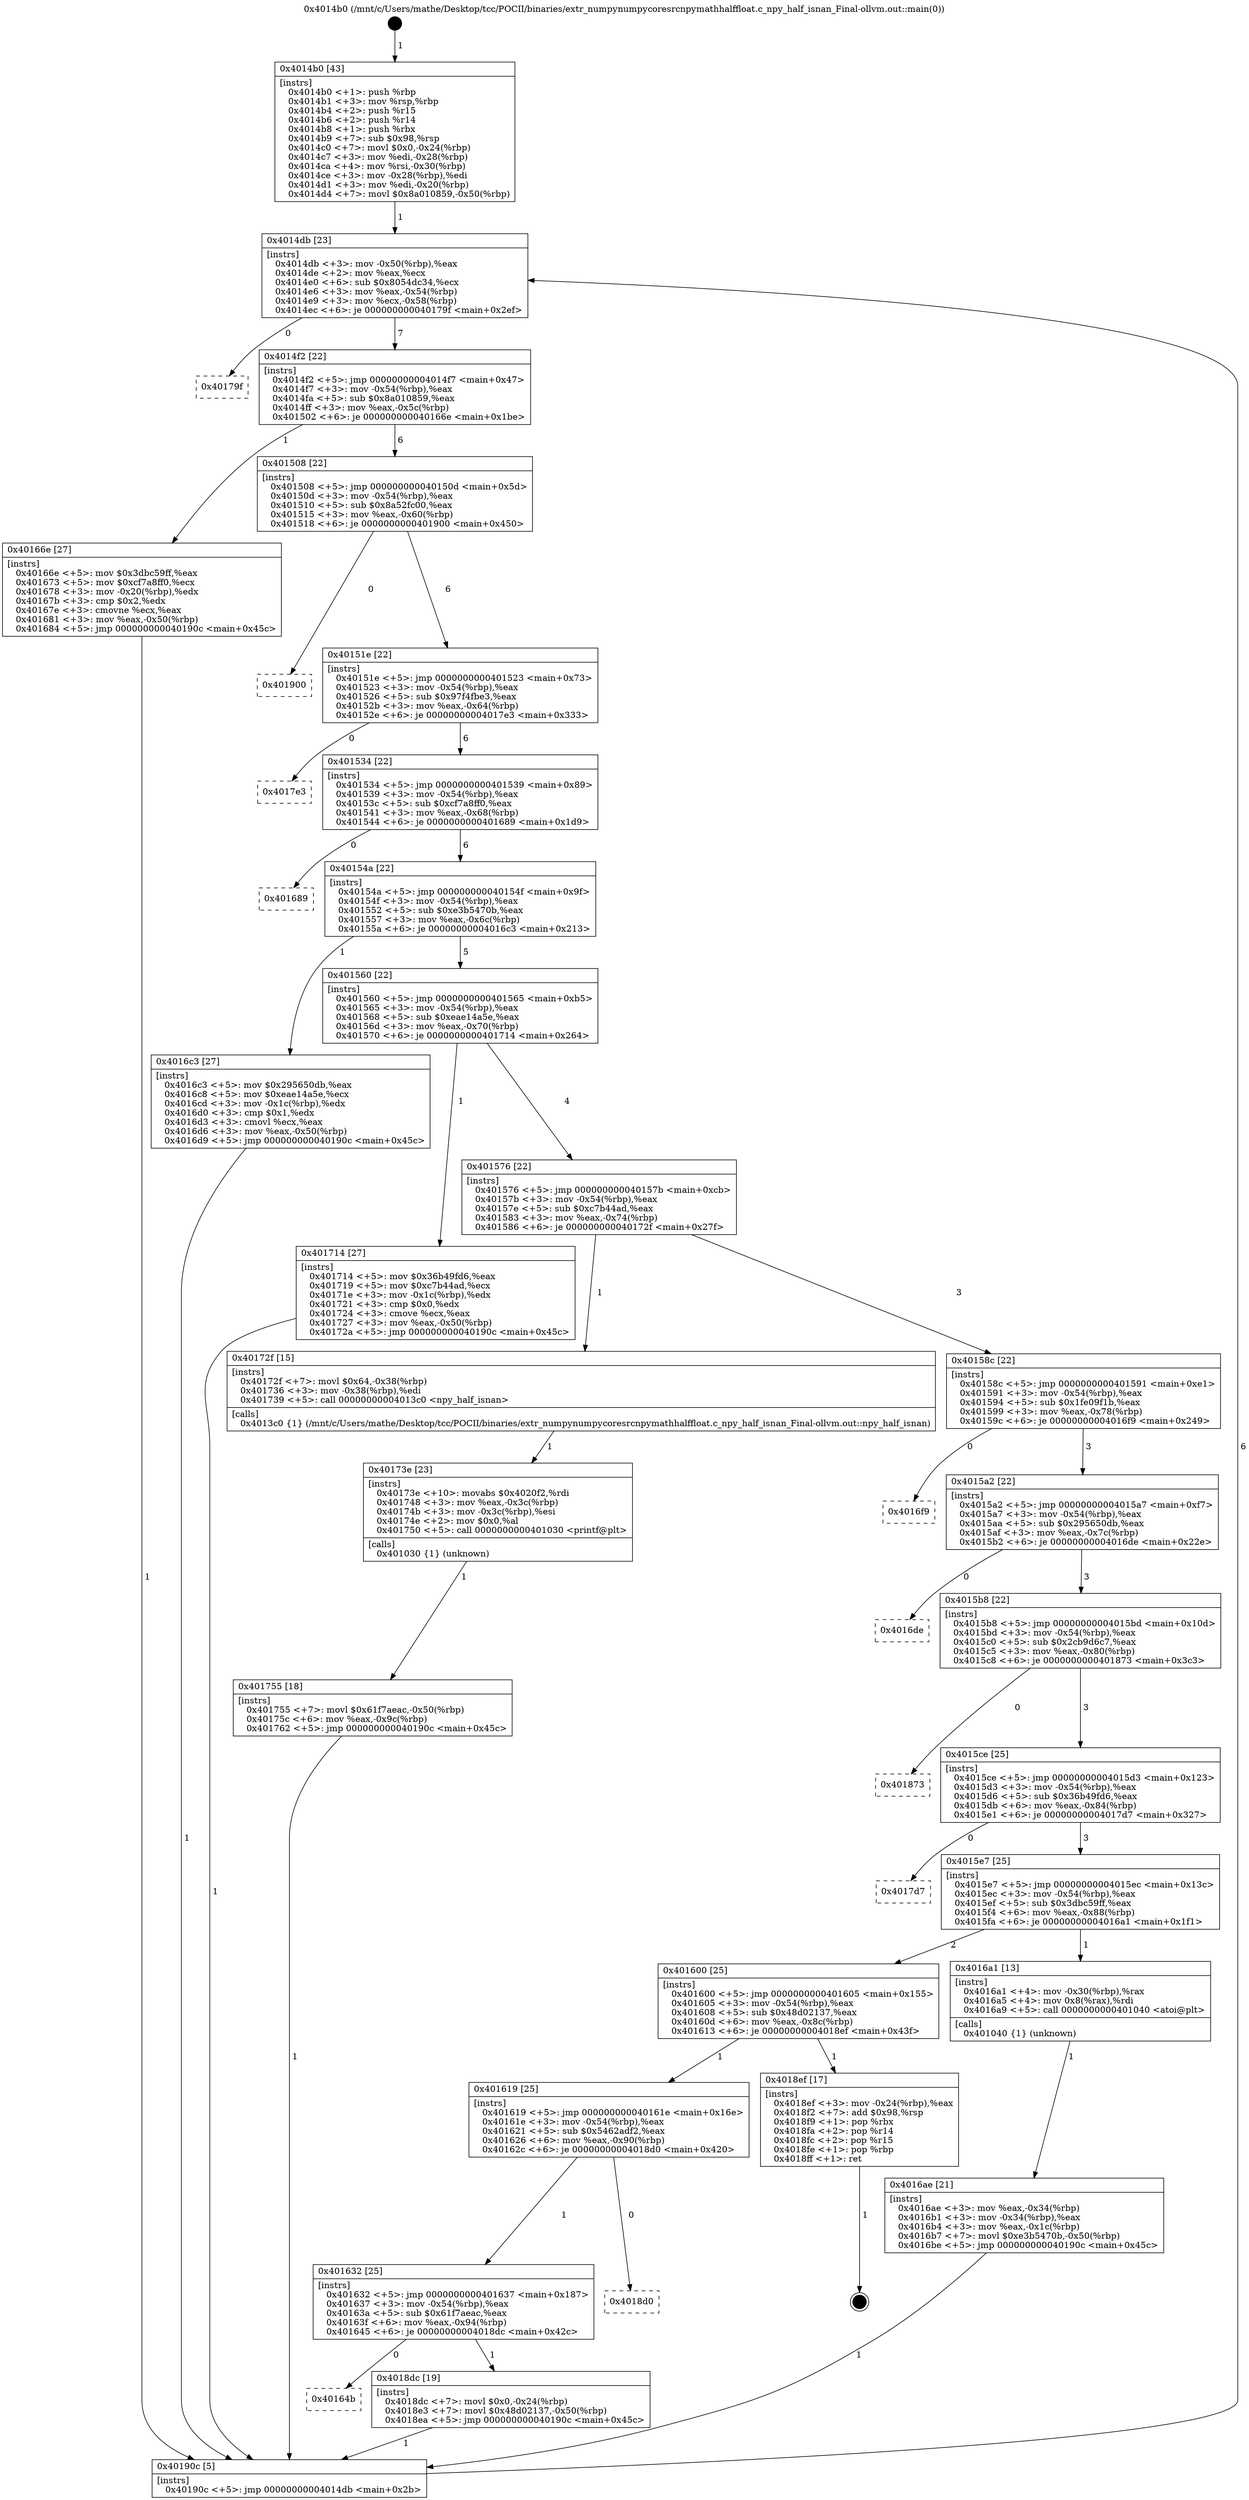 digraph "0x4014b0" {
  label = "0x4014b0 (/mnt/c/Users/mathe/Desktop/tcc/POCII/binaries/extr_numpynumpycoresrcnpymathhalffloat.c_npy_half_isnan_Final-ollvm.out::main(0))"
  labelloc = "t"
  node[shape=record]

  Entry [label="",width=0.3,height=0.3,shape=circle,fillcolor=black,style=filled]
  "0x4014db" [label="{
     0x4014db [23]\l
     | [instrs]\l
     &nbsp;&nbsp;0x4014db \<+3\>: mov -0x50(%rbp),%eax\l
     &nbsp;&nbsp;0x4014de \<+2\>: mov %eax,%ecx\l
     &nbsp;&nbsp;0x4014e0 \<+6\>: sub $0x8054dc34,%ecx\l
     &nbsp;&nbsp;0x4014e6 \<+3\>: mov %eax,-0x54(%rbp)\l
     &nbsp;&nbsp;0x4014e9 \<+3\>: mov %ecx,-0x58(%rbp)\l
     &nbsp;&nbsp;0x4014ec \<+6\>: je 000000000040179f \<main+0x2ef\>\l
  }"]
  "0x40179f" [label="{
     0x40179f\l
  }", style=dashed]
  "0x4014f2" [label="{
     0x4014f2 [22]\l
     | [instrs]\l
     &nbsp;&nbsp;0x4014f2 \<+5\>: jmp 00000000004014f7 \<main+0x47\>\l
     &nbsp;&nbsp;0x4014f7 \<+3\>: mov -0x54(%rbp),%eax\l
     &nbsp;&nbsp;0x4014fa \<+5\>: sub $0x8a010859,%eax\l
     &nbsp;&nbsp;0x4014ff \<+3\>: mov %eax,-0x5c(%rbp)\l
     &nbsp;&nbsp;0x401502 \<+6\>: je 000000000040166e \<main+0x1be\>\l
  }"]
  Exit [label="",width=0.3,height=0.3,shape=circle,fillcolor=black,style=filled,peripheries=2]
  "0x40166e" [label="{
     0x40166e [27]\l
     | [instrs]\l
     &nbsp;&nbsp;0x40166e \<+5\>: mov $0x3dbc59ff,%eax\l
     &nbsp;&nbsp;0x401673 \<+5\>: mov $0xcf7a8ff0,%ecx\l
     &nbsp;&nbsp;0x401678 \<+3\>: mov -0x20(%rbp),%edx\l
     &nbsp;&nbsp;0x40167b \<+3\>: cmp $0x2,%edx\l
     &nbsp;&nbsp;0x40167e \<+3\>: cmovne %ecx,%eax\l
     &nbsp;&nbsp;0x401681 \<+3\>: mov %eax,-0x50(%rbp)\l
     &nbsp;&nbsp;0x401684 \<+5\>: jmp 000000000040190c \<main+0x45c\>\l
  }"]
  "0x401508" [label="{
     0x401508 [22]\l
     | [instrs]\l
     &nbsp;&nbsp;0x401508 \<+5\>: jmp 000000000040150d \<main+0x5d\>\l
     &nbsp;&nbsp;0x40150d \<+3\>: mov -0x54(%rbp),%eax\l
     &nbsp;&nbsp;0x401510 \<+5\>: sub $0x8a52fc00,%eax\l
     &nbsp;&nbsp;0x401515 \<+3\>: mov %eax,-0x60(%rbp)\l
     &nbsp;&nbsp;0x401518 \<+6\>: je 0000000000401900 \<main+0x450\>\l
  }"]
  "0x40190c" [label="{
     0x40190c [5]\l
     | [instrs]\l
     &nbsp;&nbsp;0x40190c \<+5\>: jmp 00000000004014db \<main+0x2b\>\l
  }"]
  "0x4014b0" [label="{
     0x4014b0 [43]\l
     | [instrs]\l
     &nbsp;&nbsp;0x4014b0 \<+1\>: push %rbp\l
     &nbsp;&nbsp;0x4014b1 \<+3\>: mov %rsp,%rbp\l
     &nbsp;&nbsp;0x4014b4 \<+2\>: push %r15\l
     &nbsp;&nbsp;0x4014b6 \<+2\>: push %r14\l
     &nbsp;&nbsp;0x4014b8 \<+1\>: push %rbx\l
     &nbsp;&nbsp;0x4014b9 \<+7\>: sub $0x98,%rsp\l
     &nbsp;&nbsp;0x4014c0 \<+7\>: movl $0x0,-0x24(%rbp)\l
     &nbsp;&nbsp;0x4014c7 \<+3\>: mov %edi,-0x28(%rbp)\l
     &nbsp;&nbsp;0x4014ca \<+4\>: mov %rsi,-0x30(%rbp)\l
     &nbsp;&nbsp;0x4014ce \<+3\>: mov -0x28(%rbp),%edi\l
     &nbsp;&nbsp;0x4014d1 \<+3\>: mov %edi,-0x20(%rbp)\l
     &nbsp;&nbsp;0x4014d4 \<+7\>: movl $0x8a010859,-0x50(%rbp)\l
  }"]
  "0x40164b" [label="{
     0x40164b\l
  }", style=dashed]
  "0x401900" [label="{
     0x401900\l
  }", style=dashed]
  "0x40151e" [label="{
     0x40151e [22]\l
     | [instrs]\l
     &nbsp;&nbsp;0x40151e \<+5\>: jmp 0000000000401523 \<main+0x73\>\l
     &nbsp;&nbsp;0x401523 \<+3\>: mov -0x54(%rbp),%eax\l
     &nbsp;&nbsp;0x401526 \<+5\>: sub $0x97f4fbe3,%eax\l
     &nbsp;&nbsp;0x40152b \<+3\>: mov %eax,-0x64(%rbp)\l
     &nbsp;&nbsp;0x40152e \<+6\>: je 00000000004017e3 \<main+0x333\>\l
  }"]
  "0x4018dc" [label="{
     0x4018dc [19]\l
     | [instrs]\l
     &nbsp;&nbsp;0x4018dc \<+7\>: movl $0x0,-0x24(%rbp)\l
     &nbsp;&nbsp;0x4018e3 \<+7\>: movl $0x48d02137,-0x50(%rbp)\l
     &nbsp;&nbsp;0x4018ea \<+5\>: jmp 000000000040190c \<main+0x45c\>\l
  }"]
  "0x4017e3" [label="{
     0x4017e3\l
  }", style=dashed]
  "0x401534" [label="{
     0x401534 [22]\l
     | [instrs]\l
     &nbsp;&nbsp;0x401534 \<+5\>: jmp 0000000000401539 \<main+0x89\>\l
     &nbsp;&nbsp;0x401539 \<+3\>: mov -0x54(%rbp),%eax\l
     &nbsp;&nbsp;0x40153c \<+5\>: sub $0xcf7a8ff0,%eax\l
     &nbsp;&nbsp;0x401541 \<+3\>: mov %eax,-0x68(%rbp)\l
     &nbsp;&nbsp;0x401544 \<+6\>: je 0000000000401689 \<main+0x1d9\>\l
  }"]
  "0x401632" [label="{
     0x401632 [25]\l
     | [instrs]\l
     &nbsp;&nbsp;0x401632 \<+5\>: jmp 0000000000401637 \<main+0x187\>\l
     &nbsp;&nbsp;0x401637 \<+3\>: mov -0x54(%rbp),%eax\l
     &nbsp;&nbsp;0x40163a \<+5\>: sub $0x61f7aeac,%eax\l
     &nbsp;&nbsp;0x40163f \<+6\>: mov %eax,-0x94(%rbp)\l
     &nbsp;&nbsp;0x401645 \<+6\>: je 00000000004018dc \<main+0x42c\>\l
  }"]
  "0x401689" [label="{
     0x401689\l
  }", style=dashed]
  "0x40154a" [label="{
     0x40154a [22]\l
     | [instrs]\l
     &nbsp;&nbsp;0x40154a \<+5\>: jmp 000000000040154f \<main+0x9f\>\l
     &nbsp;&nbsp;0x40154f \<+3\>: mov -0x54(%rbp),%eax\l
     &nbsp;&nbsp;0x401552 \<+5\>: sub $0xe3b5470b,%eax\l
     &nbsp;&nbsp;0x401557 \<+3\>: mov %eax,-0x6c(%rbp)\l
     &nbsp;&nbsp;0x40155a \<+6\>: je 00000000004016c3 \<main+0x213\>\l
  }"]
  "0x4018d0" [label="{
     0x4018d0\l
  }", style=dashed]
  "0x4016c3" [label="{
     0x4016c3 [27]\l
     | [instrs]\l
     &nbsp;&nbsp;0x4016c3 \<+5\>: mov $0x295650db,%eax\l
     &nbsp;&nbsp;0x4016c8 \<+5\>: mov $0xeae14a5e,%ecx\l
     &nbsp;&nbsp;0x4016cd \<+3\>: mov -0x1c(%rbp),%edx\l
     &nbsp;&nbsp;0x4016d0 \<+3\>: cmp $0x1,%edx\l
     &nbsp;&nbsp;0x4016d3 \<+3\>: cmovl %ecx,%eax\l
     &nbsp;&nbsp;0x4016d6 \<+3\>: mov %eax,-0x50(%rbp)\l
     &nbsp;&nbsp;0x4016d9 \<+5\>: jmp 000000000040190c \<main+0x45c\>\l
  }"]
  "0x401560" [label="{
     0x401560 [22]\l
     | [instrs]\l
     &nbsp;&nbsp;0x401560 \<+5\>: jmp 0000000000401565 \<main+0xb5\>\l
     &nbsp;&nbsp;0x401565 \<+3\>: mov -0x54(%rbp),%eax\l
     &nbsp;&nbsp;0x401568 \<+5\>: sub $0xeae14a5e,%eax\l
     &nbsp;&nbsp;0x40156d \<+3\>: mov %eax,-0x70(%rbp)\l
     &nbsp;&nbsp;0x401570 \<+6\>: je 0000000000401714 \<main+0x264\>\l
  }"]
  "0x401619" [label="{
     0x401619 [25]\l
     | [instrs]\l
     &nbsp;&nbsp;0x401619 \<+5\>: jmp 000000000040161e \<main+0x16e\>\l
     &nbsp;&nbsp;0x40161e \<+3\>: mov -0x54(%rbp),%eax\l
     &nbsp;&nbsp;0x401621 \<+5\>: sub $0x5462adf2,%eax\l
     &nbsp;&nbsp;0x401626 \<+6\>: mov %eax,-0x90(%rbp)\l
     &nbsp;&nbsp;0x40162c \<+6\>: je 00000000004018d0 \<main+0x420\>\l
  }"]
  "0x401714" [label="{
     0x401714 [27]\l
     | [instrs]\l
     &nbsp;&nbsp;0x401714 \<+5\>: mov $0x36b49fd6,%eax\l
     &nbsp;&nbsp;0x401719 \<+5\>: mov $0xc7b44ad,%ecx\l
     &nbsp;&nbsp;0x40171e \<+3\>: mov -0x1c(%rbp),%edx\l
     &nbsp;&nbsp;0x401721 \<+3\>: cmp $0x0,%edx\l
     &nbsp;&nbsp;0x401724 \<+3\>: cmove %ecx,%eax\l
     &nbsp;&nbsp;0x401727 \<+3\>: mov %eax,-0x50(%rbp)\l
     &nbsp;&nbsp;0x40172a \<+5\>: jmp 000000000040190c \<main+0x45c\>\l
  }"]
  "0x401576" [label="{
     0x401576 [22]\l
     | [instrs]\l
     &nbsp;&nbsp;0x401576 \<+5\>: jmp 000000000040157b \<main+0xcb\>\l
     &nbsp;&nbsp;0x40157b \<+3\>: mov -0x54(%rbp),%eax\l
     &nbsp;&nbsp;0x40157e \<+5\>: sub $0xc7b44ad,%eax\l
     &nbsp;&nbsp;0x401583 \<+3\>: mov %eax,-0x74(%rbp)\l
     &nbsp;&nbsp;0x401586 \<+6\>: je 000000000040172f \<main+0x27f\>\l
  }"]
  "0x4018ef" [label="{
     0x4018ef [17]\l
     | [instrs]\l
     &nbsp;&nbsp;0x4018ef \<+3\>: mov -0x24(%rbp),%eax\l
     &nbsp;&nbsp;0x4018f2 \<+7\>: add $0x98,%rsp\l
     &nbsp;&nbsp;0x4018f9 \<+1\>: pop %rbx\l
     &nbsp;&nbsp;0x4018fa \<+2\>: pop %r14\l
     &nbsp;&nbsp;0x4018fc \<+2\>: pop %r15\l
     &nbsp;&nbsp;0x4018fe \<+1\>: pop %rbp\l
     &nbsp;&nbsp;0x4018ff \<+1\>: ret\l
  }"]
  "0x40172f" [label="{
     0x40172f [15]\l
     | [instrs]\l
     &nbsp;&nbsp;0x40172f \<+7\>: movl $0x64,-0x38(%rbp)\l
     &nbsp;&nbsp;0x401736 \<+3\>: mov -0x38(%rbp),%edi\l
     &nbsp;&nbsp;0x401739 \<+5\>: call 00000000004013c0 \<npy_half_isnan\>\l
     | [calls]\l
     &nbsp;&nbsp;0x4013c0 \{1\} (/mnt/c/Users/mathe/Desktop/tcc/POCII/binaries/extr_numpynumpycoresrcnpymathhalffloat.c_npy_half_isnan_Final-ollvm.out::npy_half_isnan)\l
  }"]
  "0x40158c" [label="{
     0x40158c [22]\l
     | [instrs]\l
     &nbsp;&nbsp;0x40158c \<+5\>: jmp 0000000000401591 \<main+0xe1\>\l
     &nbsp;&nbsp;0x401591 \<+3\>: mov -0x54(%rbp),%eax\l
     &nbsp;&nbsp;0x401594 \<+5\>: sub $0x1fe09f1b,%eax\l
     &nbsp;&nbsp;0x401599 \<+3\>: mov %eax,-0x78(%rbp)\l
     &nbsp;&nbsp;0x40159c \<+6\>: je 00000000004016f9 \<main+0x249\>\l
  }"]
  "0x401755" [label="{
     0x401755 [18]\l
     | [instrs]\l
     &nbsp;&nbsp;0x401755 \<+7\>: movl $0x61f7aeac,-0x50(%rbp)\l
     &nbsp;&nbsp;0x40175c \<+6\>: mov %eax,-0x9c(%rbp)\l
     &nbsp;&nbsp;0x401762 \<+5\>: jmp 000000000040190c \<main+0x45c\>\l
  }"]
  "0x4016f9" [label="{
     0x4016f9\l
  }", style=dashed]
  "0x4015a2" [label="{
     0x4015a2 [22]\l
     | [instrs]\l
     &nbsp;&nbsp;0x4015a2 \<+5\>: jmp 00000000004015a7 \<main+0xf7\>\l
     &nbsp;&nbsp;0x4015a7 \<+3\>: mov -0x54(%rbp),%eax\l
     &nbsp;&nbsp;0x4015aa \<+5\>: sub $0x295650db,%eax\l
     &nbsp;&nbsp;0x4015af \<+3\>: mov %eax,-0x7c(%rbp)\l
     &nbsp;&nbsp;0x4015b2 \<+6\>: je 00000000004016de \<main+0x22e\>\l
  }"]
  "0x40173e" [label="{
     0x40173e [23]\l
     | [instrs]\l
     &nbsp;&nbsp;0x40173e \<+10\>: movabs $0x4020f2,%rdi\l
     &nbsp;&nbsp;0x401748 \<+3\>: mov %eax,-0x3c(%rbp)\l
     &nbsp;&nbsp;0x40174b \<+3\>: mov -0x3c(%rbp),%esi\l
     &nbsp;&nbsp;0x40174e \<+2\>: mov $0x0,%al\l
     &nbsp;&nbsp;0x401750 \<+5\>: call 0000000000401030 \<printf@plt\>\l
     | [calls]\l
     &nbsp;&nbsp;0x401030 \{1\} (unknown)\l
  }"]
  "0x4016de" [label="{
     0x4016de\l
  }", style=dashed]
  "0x4015b8" [label="{
     0x4015b8 [22]\l
     | [instrs]\l
     &nbsp;&nbsp;0x4015b8 \<+5\>: jmp 00000000004015bd \<main+0x10d\>\l
     &nbsp;&nbsp;0x4015bd \<+3\>: mov -0x54(%rbp),%eax\l
     &nbsp;&nbsp;0x4015c0 \<+5\>: sub $0x2cb9d6c7,%eax\l
     &nbsp;&nbsp;0x4015c5 \<+3\>: mov %eax,-0x80(%rbp)\l
     &nbsp;&nbsp;0x4015c8 \<+6\>: je 0000000000401873 \<main+0x3c3\>\l
  }"]
  "0x4016ae" [label="{
     0x4016ae [21]\l
     | [instrs]\l
     &nbsp;&nbsp;0x4016ae \<+3\>: mov %eax,-0x34(%rbp)\l
     &nbsp;&nbsp;0x4016b1 \<+3\>: mov -0x34(%rbp),%eax\l
     &nbsp;&nbsp;0x4016b4 \<+3\>: mov %eax,-0x1c(%rbp)\l
     &nbsp;&nbsp;0x4016b7 \<+7\>: movl $0xe3b5470b,-0x50(%rbp)\l
     &nbsp;&nbsp;0x4016be \<+5\>: jmp 000000000040190c \<main+0x45c\>\l
  }"]
  "0x401873" [label="{
     0x401873\l
  }", style=dashed]
  "0x4015ce" [label="{
     0x4015ce [25]\l
     | [instrs]\l
     &nbsp;&nbsp;0x4015ce \<+5\>: jmp 00000000004015d3 \<main+0x123\>\l
     &nbsp;&nbsp;0x4015d3 \<+3\>: mov -0x54(%rbp),%eax\l
     &nbsp;&nbsp;0x4015d6 \<+5\>: sub $0x36b49fd6,%eax\l
     &nbsp;&nbsp;0x4015db \<+6\>: mov %eax,-0x84(%rbp)\l
     &nbsp;&nbsp;0x4015e1 \<+6\>: je 00000000004017d7 \<main+0x327\>\l
  }"]
  "0x401600" [label="{
     0x401600 [25]\l
     | [instrs]\l
     &nbsp;&nbsp;0x401600 \<+5\>: jmp 0000000000401605 \<main+0x155\>\l
     &nbsp;&nbsp;0x401605 \<+3\>: mov -0x54(%rbp),%eax\l
     &nbsp;&nbsp;0x401608 \<+5\>: sub $0x48d02137,%eax\l
     &nbsp;&nbsp;0x40160d \<+6\>: mov %eax,-0x8c(%rbp)\l
     &nbsp;&nbsp;0x401613 \<+6\>: je 00000000004018ef \<main+0x43f\>\l
  }"]
  "0x4017d7" [label="{
     0x4017d7\l
  }", style=dashed]
  "0x4015e7" [label="{
     0x4015e7 [25]\l
     | [instrs]\l
     &nbsp;&nbsp;0x4015e7 \<+5\>: jmp 00000000004015ec \<main+0x13c\>\l
     &nbsp;&nbsp;0x4015ec \<+3\>: mov -0x54(%rbp),%eax\l
     &nbsp;&nbsp;0x4015ef \<+5\>: sub $0x3dbc59ff,%eax\l
     &nbsp;&nbsp;0x4015f4 \<+6\>: mov %eax,-0x88(%rbp)\l
     &nbsp;&nbsp;0x4015fa \<+6\>: je 00000000004016a1 \<main+0x1f1\>\l
  }"]
  "0x4016a1" [label="{
     0x4016a1 [13]\l
     | [instrs]\l
     &nbsp;&nbsp;0x4016a1 \<+4\>: mov -0x30(%rbp),%rax\l
     &nbsp;&nbsp;0x4016a5 \<+4\>: mov 0x8(%rax),%rdi\l
     &nbsp;&nbsp;0x4016a9 \<+5\>: call 0000000000401040 \<atoi@plt\>\l
     | [calls]\l
     &nbsp;&nbsp;0x401040 \{1\} (unknown)\l
  }"]
  Entry -> "0x4014b0" [label=" 1"]
  "0x4014db" -> "0x40179f" [label=" 0"]
  "0x4014db" -> "0x4014f2" [label=" 7"]
  "0x4018ef" -> Exit [label=" 1"]
  "0x4014f2" -> "0x40166e" [label=" 1"]
  "0x4014f2" -> "0x401508" [label=" 6"]
  "0x40166e" -> "0x40190c" [label=" 1"]
  "0x4014b0" -> "0x4014db" [label=" 1"]
  "0x40190c" -> "0x4014db" [label=" 6"]
  "0x4018dc" -> "0x40190c" [label=" 1"]
  "0x401508" -> "0x401900" [label=" 0"]
  "0x401508" -> "0x40151e" [label=" 6"]
  "0x401632" -> "0x40164b" [label=" 0"]
  "0x40151e" -> "0x4017e3" [label=" 0"]
  "0x40151e" -> "0x401534" [label=" 6"]
  "0x401632" -> "0x4018dc" [label=" 1"]
  "0x401534" -> "0x401689" [label=" 0"]
  "0x401534" -> "0x40154a" [label=" 6"]
  "0x401619" -> "0x401632" [label=" 1"]
  "0x40154a" -> "0x4016c3" [label=" 1"]
  "0x40154a" -> "0x401560" [label=" 5"]
  "0x401619" -> "0x4018d0" [label=" 0"]
  "0x401560" -> "0x401714" [label=" 1"]
  "0x401560" -> "0x401576" [label=" 4"]
  "0x401600" -> "0x401619" [label=" 1"]
  "0x401576" -> "0x40172f" [label=" 1"]
  "0x401576" -> "0x40158c" [label=" 3"]
  "0x401600" -> "0x4018ef" [label=" 1"]
  "0x40158c" -> "0x4016f9" [label=" 0"]
  "0x40158c" -> "0x4015a2" [label=" 3"]
  "0x401755" -> "0x40190c" [label=" 1"]
  "0x4015a2" -> "0x4016de" [label=" 0"]
  "0x4015a2" -> "0x4015b8" [label=" 3"]
  "0x40173e" -> "0x401755" [label=" 1"]
  "0x4015b8" -> "0x401873" [label=" 0"]
  "0x4015b8" -> "0x4015ce" [label=" 3"]
  "0x40172f" -> "0x40173e" [label=" 1"]
  "0x4015ce" -> "0x4017d7" [label=" 0"]
  "0x4015ce" -> "0x4015e7" [label=" 3"]
  "0x401714" -> "0x40190c" [label=" 1"]
  "0x4015e7" -> "0x4016a1" [label=" 1"]
  "0x4015e7" -> "0x401600" [label=" 2"]
  "0x4016a1" -> "0x4016ae" [label=" 1"]
  "0x4016ae" -> "0x40190c" [label=" 1"]
  "0x4016c3" -> "0x40190c" [label=" 1"]
}
